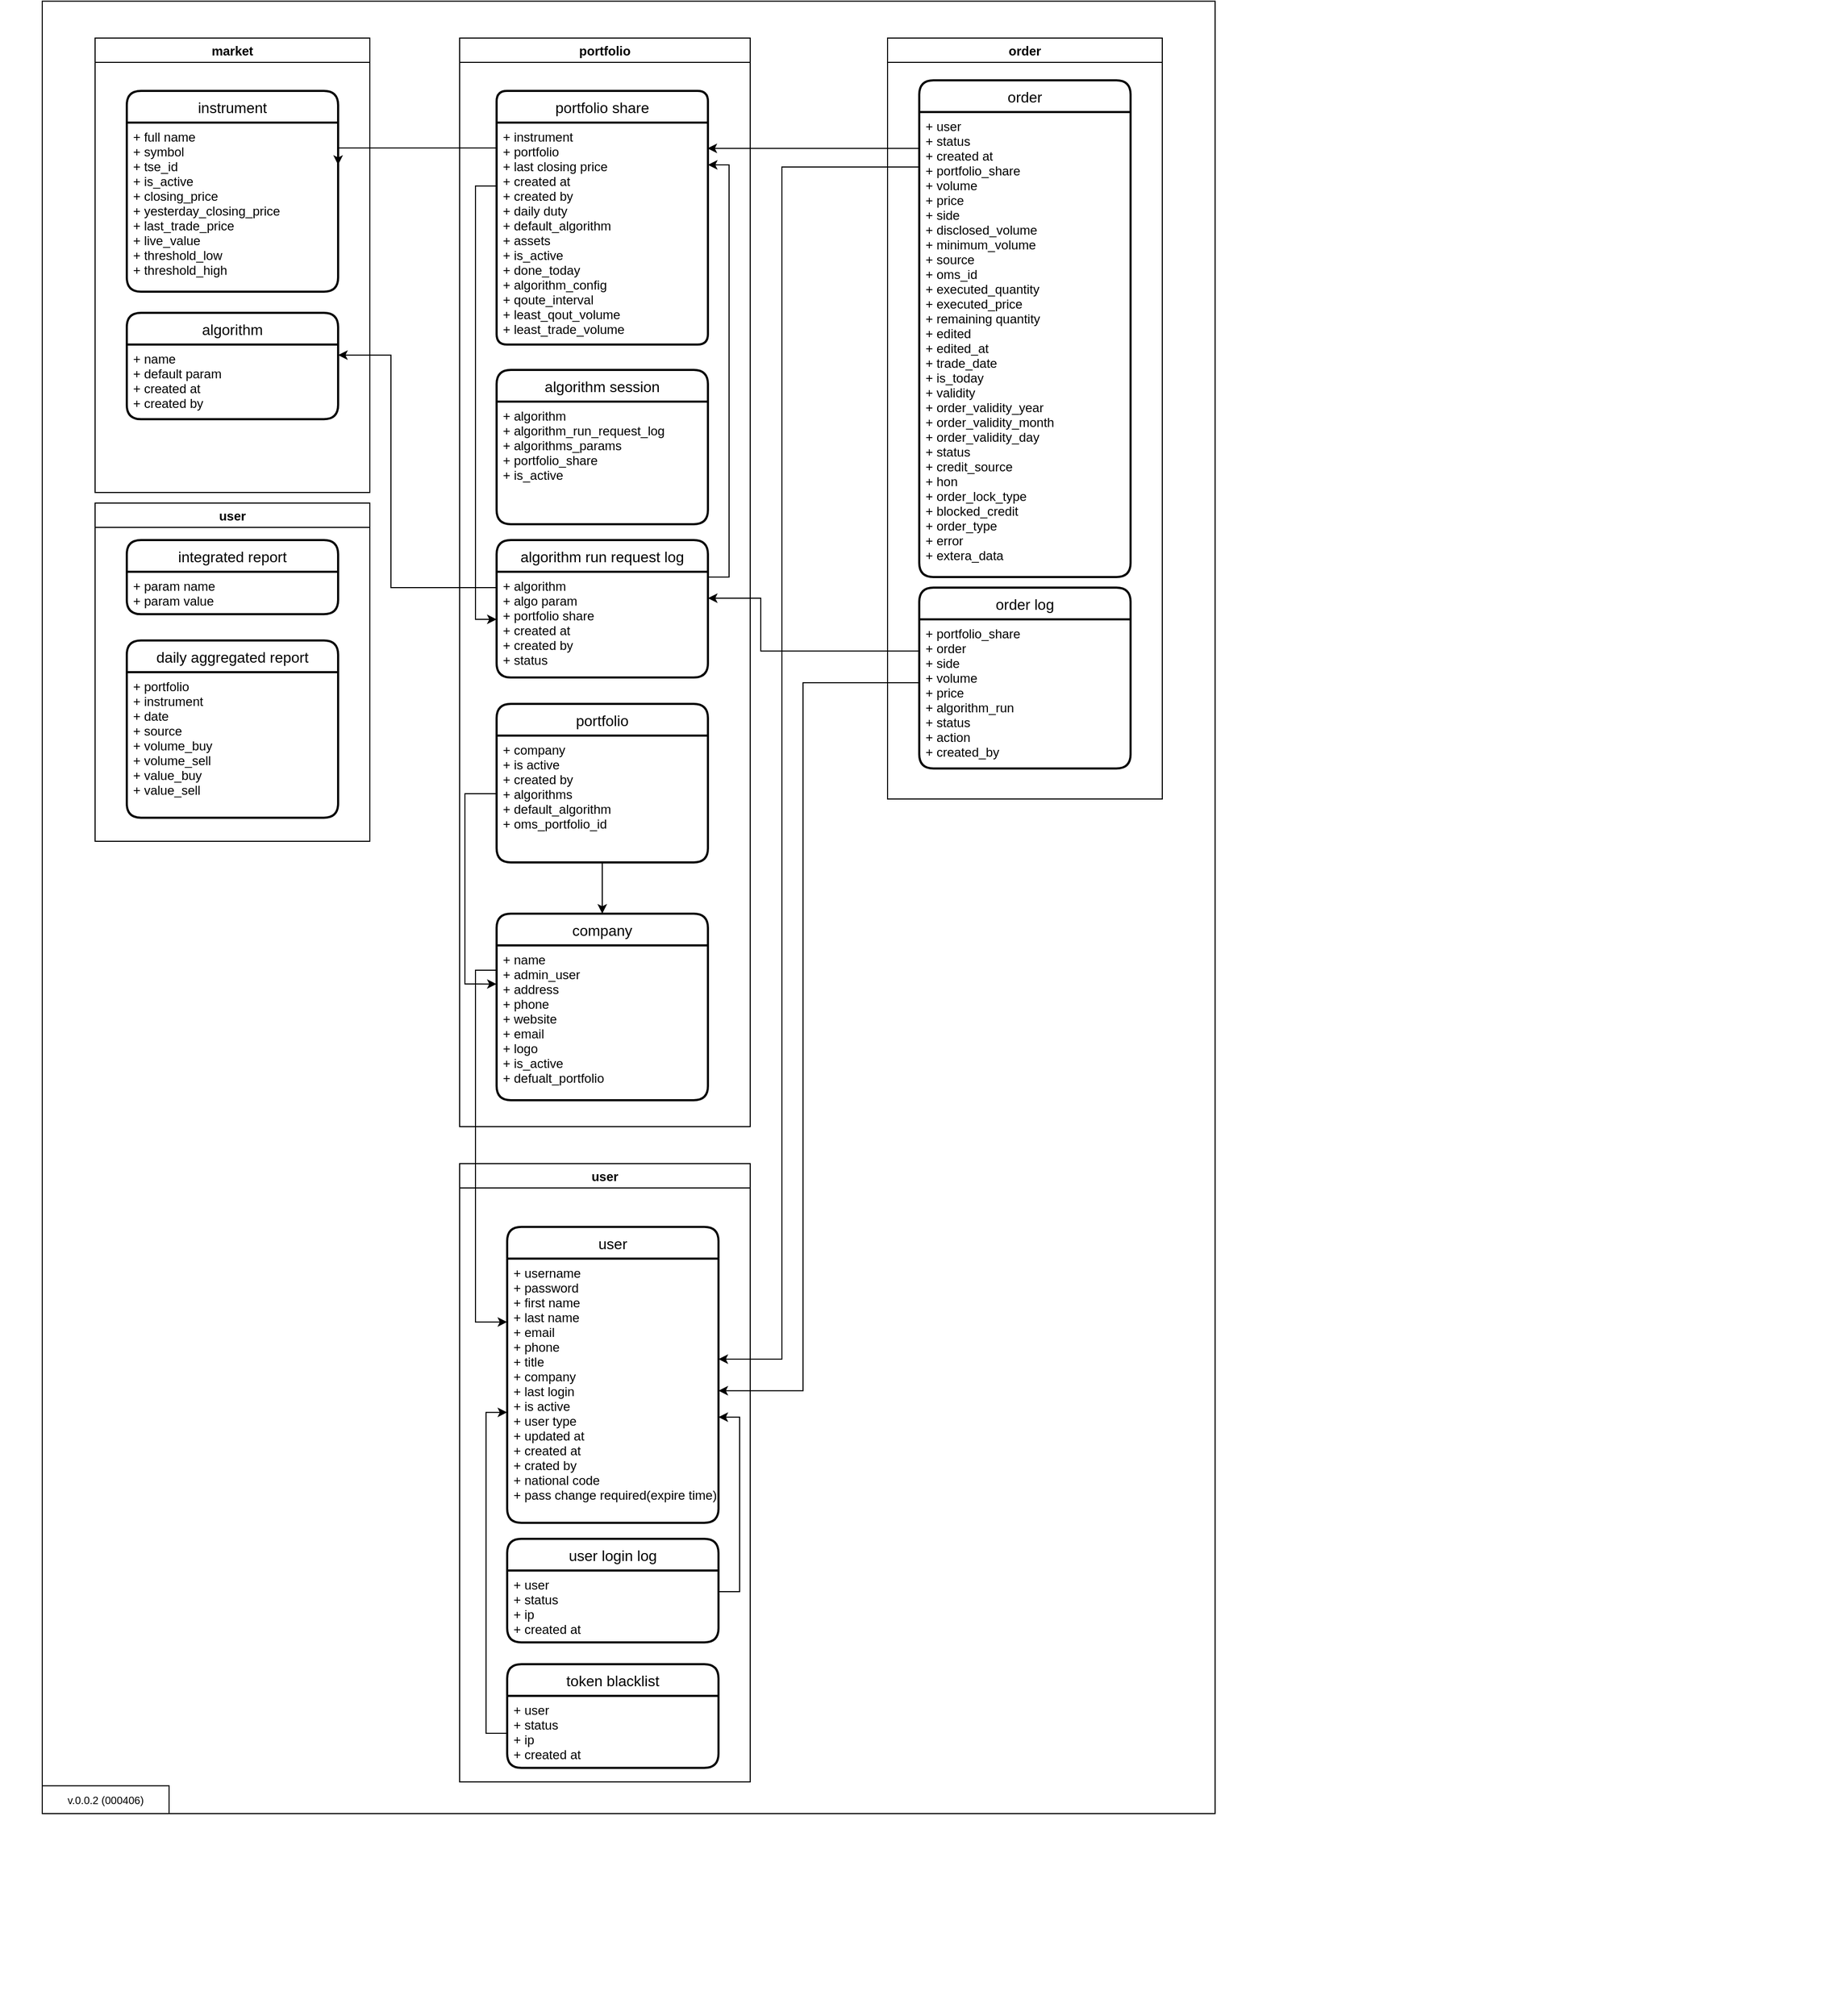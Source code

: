 <mxfile version="20.4.1" type="google"><diagram name="Page-1" id="e56a1550-8fbb-45ad-956c-1786394a9013"><mxGraphModel grid="1" page="1" gridSize="10" guides="1" tooltips="1" connect="1" arrows="1" fold="1" pageScale="1" pageWidth="1100" pageHeight="850" background="none" math="0" shadow="0"><root><mxCell id="0"/><mxCell id="1" parent="0"/><mxCell id="Ojq0Kn9BKZCCwmksE46w-7" value="" style="group" connectable="0" vertex="1" parent="1"><mxGeometry x="-680" y="340" width="1730" height="1410" as="geometry"/></mxCell><mxCell id="weUH3wbq9uwJkwprFXgV-5" value="" style="rounded=0;whiteSpace=wrap;html=1;" vertex="1" parent="Ojq0Kn9BKZCCwmksE46w-7"><mxGeometry x="40" y="-494.85" width="1110" height="1714.85" as="geometry"/></mxCell><mxCell id="Ojq0Kn9BKZCCwmksE46w-6" value="&lt;font style=&quot;font-size: 10px;&quot;&gt;v.0.0.2 (000406)&lt;/font&gt;" style="rounded=0;whiteSpace=wrap;html=1;fontSize=8;" vertex="1" parent="Ojq0Kn9BKZCCwmksE46w-7"><mxGeometry x="40" y="1193.684" width="120" height="26.316" as="geometry"/></mxCell><mxCell id="FhL_2IaiKYx9oXimA_HQ-71" value="user" style="swimlane;childLayout=stackLayout;horizontal=1;startSize=30;horizontalStack=0;rounded=1;fontSize=14;fontStyle=0;strokeWidth=2;resizeParent=0;resizeLast=1;shadow=0;dashed=0;align=center;" vertex="1" parent="Ojq0Kn9BKZCCwmksE46w-7"><mxGeometry x="480" y="664.85" width="200" height="280" as="geometry"/></mxCell><mxCell id="FhL_2IaiKYx9oXimA_HQ-72" value="+ username&#10;+ password&#10;+ first name&#10;+ last name&#10;+ email&#10;+ phone&#10;+ title&#10;+ company&#10;+ last login&#10;+ is active&#10;+ user type&#10;+ updated at&#10;+ created at&#10;+ crated by&#10;+ national code&#10;+ pass change required(expire time)" style="align=left;strokeColor=none;fillColor=none;spacingLeft=4;fontSize=12;verticalAlign=top;resizable=0;rotatable=0;part=1;" vertex="1" parent="FhL_2IaiKYx9oXimA_HQ-71"><mxGeometry y="30" width="200" height="250" as="geometry"/></mxCell><mxCell id="Ojq0Kn9BKZCCwmksE46w-67" style="edgeStyle=orthogonalEdgeStyle;rounded=0;orthogonalLoop=1;jettySize=auto;html=1;" edge="1" parent="Ojq0Kn9BKZCCwmksE46w-7" source="FhL_2IaiKYx9oXimA_HQ-89"><mxGeometry relative="1" as="geometry"><mxPoint x="680" y="844.85" as="targetPoint"/><Array as="points"><mxPoint x="700" y="1010"/><mxPoint x="700" y="845"/></Array></mxGeometry></mxCell><mxCell id="ed2oazLyJM11dxkrpjdo-8" style="edgeStyle=orthogonalEdgeStyle;rounded=0;orthogonalLoop=1;jettySize=auto;html=1;entryX=0;entryY=0.582;entryDx=0;entryDy=0;entryPerimeter=0;" edge="1" parent="Ojq0Kn9BKZCCwmksE46w-7" source="ed2oazLyJM11dxkrpjdo-5" target="FhL_2IaiKYx9oXimA_HQ-72"><mxGeometry relative="1" as="geometry"><Array as="points"><mxPoint x="460" y="1144"/><mxPoint x="460" y="840"/></Array></mxGeometry></mxCell><mxCell id="ed2oazLyJM11dxkrpjdo-10" value="user" style="swimlane;" vertex="1" parent="Ojq0Kn9BKZCCwmksE46w-7"><mxGeometry x="435" y="605" width="275" height="585" as="geometry"><mxRectangle x="290" y="-80" width="140" height="30" as="alternateBounds"/></mxGeometry></mxCell><mxCell id="FhL_2IaiKYx9oXimA_HQ-105" value="order log" style="swimlane;childLayout=stackLayout;horizontal=1;startSize=30;horizontalStack=0;rounded=1;fontSize=14;fontStyle=0;strokeWidth=2;resizeParent=0;resizeLast=1;shadow=0;dashed=0;align=center;" vertex="1" parent="Ojq0Kn9BKZCCwmksE46w-7"><mxGeometry x="870" y="60" width="200" height="171.15" as="geometry"/></mxCell><mxCell id="FhL_2IaiKYx9oXimA_HQ-106" value="+ portfolio_share&#10;+ order&#10;+ side&#10;+ volume&#10;+ price&#10;+ algorithm_run&#10;+ status&#10;+ action&#10;+ created_by" style="align=left;strokeColor=none;fillColor=none;spacingLeft=4;fontSize=12;verticalAlign=top;resizable=0;rotatable=0;part=1;" vertex="1" parent="FhL_2IaiKYx9oXimA_HQ-105"><mxGeometry y="30" width="200" height="141.15" as="geometry"/></mxCell><mxCell id="Ojq0Kn9BKZCCwmksE46w-77" style="edgeStyle=orthogonalEdgeStyle;rounded=0;orthogonalLoop=1;jettySize=auto;html=1;entryX=1;entryY=0.5;entryDx=0;entryDy=0;" edge="1" parent="Ojq0Kn9BKZCCwmksE46w-7" source="FhL_2IaiKYx9oXimA_HQ-106" target="FhL_2IaiKYx9oXimA_HQ-72"><mxGeometry relative="1" as="geometry"><mxPoint x="660" y="590" as="targetPoint"/><Array as="points"><mxPoint x="760" y="150"/><mxPoint x="760" y="820"/></Array></mxGeometry></mxCell><mxCell id="FhL_2IaiKYx9oXimA_HQ-75" value="portfolio" style="swimlane;childLayout=stackLayout;horizontal=1;startSize=30;horizontalStack=0;rounded=1;fontSize=14;fontStyle=0;strokeWidth=2;resizeParent=0;resizeLast=1;shadow=0;dashed=0;align=center;" vertex="1" parent="Ojq0Kn9BKZCCwmksE46w-7"><mxGeometry x="470" y="170" width="200" height="150" as="geometry"/></mxCell><mxCell id="FhL_2IaiKYx9oXimA_HQ-76" value="+ company&#10;+ is active&#10;+ created by&#10;+ algorithms&#10;+ default_algorithm&#10;+ oms_portfolio_id" style="align=left;strokeColor=none;fillColor=none;spacingLeft=4;fontSize=12;verticalAlign=top;resizable=0;rotatable=0;part=1;" vertex="1" parent="FhL_2IaiKYx9oXimA_HQ-75"><mxGeometry y="30" width="200" height="120" as="geometry"/></mxCell><mxCell id="FhL_2IaiKYx9oXimA_HQ-73" value="company" style="swimlane;childLayout=stackLayout;horizontal=1;startSize=30;horizontalStack=0;rounded=1;fontSize=14;fontStyle=0;strokeWidth=2;resizeParent=0;resizeLast=1;shadow=0;dashed=0;align=center;" vertex="1" parent="Ojq0Kn9BKZCCwmksE46w-7"><mxGeometry x="470" y="368.48" width="200" height="176.52" as="geometry"/></mxCell><mxCell id="FhL_2IaiKYx9oXimA_HQ-74" value="+ name&#10;+ admin_user&#10;+ address&#10;+ phone&#10;+ website&#10;+ email&#10;+ logo&#10;+ is_active&#10;+ defualt_portfolio" style="align=left;strokeColor=none;fillColor=none;spacingLeft=4;fontSize=12;verticalAlign=top;resizable=0;rotatable=0;part=1;" vertex="1" parent="FhL_2IaiKYx9oXimA_HQ-73"><mxGeometry y="30" width="200" height="146.52" as="geometry"/></mxCell><mxCell id="Ojq0Kn9BKZCCwmksE46w-68" style="edgeStyle=orthogonalEdgeStyle;rounded=0;orthogonalLoop=1;jettySize=auto;html=1;entryX=0;entryY=0.24;entryDx=0;entryDy=0;entryPerimeter=0;" edge="1" parent="Ojq0Kn9BKZCCwmksE46w-7" source="FhL_2IaiKYx9oXimA_HQ-74" target="FhL_2IaiKYx9oXimA_HQ-72"><mxGeometry relative="1" as="geometry"><mxPoint x="470" y="495" as="targetPoint"/><Array as="points"><mxPoint x="450" y="422"/><mxPoint x="450" y="755"/></Array></mxGeometry></mxCell><mxCell id="Ojq0Kn9BKZCCwmksE46w-71" style="edgeStyle=orthogonalEdgeStyle;rounded=0;orthogonalLoop=1;jettySize=auto;html=1;entryX=0;entryY=0.25;entryDx=0;entryDy=0;" edge="1" parent="Ojq0Kn9BKZCCwmksE46w-7" source="FhL_2IaiKYx9oXimA_HQ-75" target="FhL_2IaiKYx9oXimA_HQ-74"><mxGeometry relative="1" as="geometry"><Array as="points"><mxPoint x="440" y="255"/><mxPoint x="440" y="435"/><mxPoint x="450" y="435"/></Array></mxGeometry></mxCell><mxCell id="FhL_2IaiKYx9oXimA_HQ-86" style="edgeStyle=orthogonalEdgeStyle;rounded=0;orthogonalLoop=1;jettySize=auto;html=1;entryX=0.5;entryY=0;entryDx=0;entryDy=0;" edge="1" parent="Ojq0Kn9BKZCCwmksE46w-7" source="FhL_2IaiKYx9oXimA_HQ-76" target="FhL_2IaiKYx9oXimA_HQ-73"><mxGeometry relative="1" as="geometry"/></mxCell><mxCell id="FhL_2IaiKYx9oXimA_HQ-65" value="algorithm run request log" style="swimlane;childLayout=stackLayout;horizontal=1;startSize=30;horizontalStack=0;rounded=1;fontSize=14;fontStyle=0;strokeWidth=2;resizeParent=0;resizeLast=1;shadow=0;dashed=0;align=center;" vertex="1" parent="Ojq0Kn9BKZCCwmksE46w-7"><mxGeometry x="470" y="15" width="200" height="130" as="geometry"/></mxCell><mxCell id="FhL_2IaiKYx9oXimA_HQ-66" value="+ algorithm&#10;+ algo param&#10;+ portfolio share&#10;+ created at&#10;+ created by&#10;+ status" style="align=left;strokeColor=none;fillColor=none;spacingLeft=4;fontSize=12;verticalAlign=top;resizable=0;rotatable=0;part=1;" vertex="1" parent="FhL_2IaiKYx9oXimA_HQ-65"><mxGeometry y="30" width="200" height="100" as="geometry"/></mxCell><mxCell id="Ojq0Kn9BKZCCwmksE46w-66" style="edgeStyle=orthogonalEdgeStyle;rounded=0;orthogonalLoop=1;jettySize=auto;html=1;exitX=0;exitY=0.25;exitDx=0;exitDy=0;entryX=1;entryY=0.25;entryDx=0;entryDy=0;" edge="1" parent="Ojq0Kn9BKZCCwmksE46w-7" source="FhL_2IaiKYx9oXimA_HQ-106" target="FhL_2IaiKYx9oXimA_HQ-66"><mxGeometry relative="1" as="geometry"><mxPoint x="670" y="-99" as="targetPoint"/><Array as="points"><mxPoint x="870" y="120"/><mxPoint x="720" y="120"/><mxPoint x="720" y="70"/></Array></mxGeometry></mxCell><mxCell id="FhL_2IaiKYx9oXimA_HQ-77" value="portfolio share" style="swimlane;childLayout=stackLayout;horizontal=1;startSize=30;horizontalStack=0;rounded=1;fontSize=14;fontStyle=0;strokeWidth=2;resizeParent=0;resizeLast=1;shadow=0;dashed=0;align=center;arcSize=11;" vertex="1" parent="Ojq0Kn9BKZCCwmksE46w-7"><mxGeometry x="470" y="-410" width="200" height="240" as="geometry"/></mxCell><mxCell id="FhL_2IaiKYx9oXimA_HQ-78" value="+ instrument&#10;+ portfolio&#10;+ last closing price&#10;+ created at&#10;+ created by&#10;+ daily duty&#10;+ default_algorithm&#10;+ assets&#10;+ is_active&#10;+ done_today&#10;+ algorithm_config&#10;+ qoute_interval&#10;+ least_qout_volume&#10;+ least_trade_volume" style="align=left;strokeColor=none;fillColor=none;spacingLeft=4;fontSize=12;verticalAlign=top;resizable=0;rotatable=0;part=1;" vertex="1" parent="FhL_2IaiKYx9oXimA_HQ-77"><mxGeometry y="30" width="200" height="210" as="geometry"/></mxCell><mxCell id="FhL_2IaiKYx9oXimA_HQ-88" value="user login log" style="swimlane;childLayout=stackLayout;horizontal=1;startSize=30;horizontalStack=0;rounded=1;fontSize=14;fontStyle=0;strokeWidth=2;resizeParent=0;resizeLast=1;shadow=0;dashed=0;align=center;" vertex="1" parent="Ojq0Kn9BKZCCwmksE46w-7"><mxGeometry x="480" y="960" width="200" height="98.03" as="geometry"/></mxCell><mxCell id="FhL_2IaiKYx9oXimA_HQ-89" value="+ user&#10;+ status&#10;+ ip&#10;+ created at" style="align=left;strokeColor=none;fillColor=none;spacingLeft=4;fontSize=12;verticalAlign=top;resizable=0;rotatable=0;part=1;" vertex="1" parent="FhL_2IaiKYx9oXimA_HQ-88"><mxGeometry y="30" width="200" height="68.03" as="geometry"/></mxCell><mxCell id="ed2oazLyJM11dxkrpjdo-4" value="token blacklist" style="swimlane;childLayout=stackLayout;horizontal=1;startSize=30;horizontalStack=0;rounded=1;fontSize=14;fontStyle=0;strokeWidth=2;resizeParent=0;resizeLast=1;shadow=0;dashed=0;align=center;" vertex="1" parent="Ojq0Kn9BKZCCwmksE46w-7"><mxGeometry x="480" y="1078.68" width="200" height="98.03" as="geometry"/></mxCell><mxCell id="ed2oazLyJM11dxkrpjdo-5" value="+ user&#10;+ status&#10;+ ip&#10;+ created at" style="align=left;strokeColor=none;fillColor=none;spacingLeft=4;fontSize=12;verticalAlign=top;resizable=0;rotatable=0;part=1;" vertex="1" parent="ed2oazLyJM11dxkrpjdo-4"><mxGeometry y="30" width="200" height="68.03" as="geometry"/></mxCell><mxCell id="FhL_2IaiKYx9oXimA_HQ-102" value="integrated report" style="swimlane;childLayout=stackLayout;horizontal=1;startSize=30;horizontalStack=0;rounded=1;fontSize=14;fontStyle=0;strokeWidth=2;resizeParent=0;resizeLast=1;shadow=0;dashed=0;align=center;" vertex="1" parent="Ojq0Kn9BKZCCwmksE46w-7"><mxGeometry x="120" y="14.999" width="200" height="70.175" as="geometry"/></mxCell><mxCell id="FhL_2IaiKYx9oXimA_HQ-103" value="+ param name&#10;+ param value" style="align=left;strokeColor=none;fillColor=none;spacingLeft=4;fontSize=12;verticalAlign=top;resizable=0;rotatable=0;part=1;" vertex="1" parent="FhL_2IaiKYx9oXimA_HQ-102"><mxGeometry y="30" width="200" height="40.175" as="geometry"/></mxCell><mxCell id="ed2oazLyJM11dxkrpjdo-32" value="daily aggregated report" style="swimlane;childLayout=stackLayout;horizontal=1;startSize=30;horizontalStack=0;rounded=1;fontSize=14;fontStyle=0;strokeWidth=2;resizeParent=0;resizeLast=1;shadow=0;dashed=0;align=center;" vertex="1" parent="Ojq0Kn9BKZCCwmksE46w-7"><mxGeometry x="120" y="110.0" width="200" height="167.7" as="geometry"/></mxCell><mxCell id="ed2oazLyJM11dxkrpjdo-33" value="+ portfolio&#10;+ instrument&#10;+ date&#10;+ source&#10;+ volume_buy&#10;+ volume_sell&#10;+ value_buy&#10;+ value_sell" style="align=left;strokeColor=none;fillColor=none;spacingLeft=4;fontSize=12;verticalAlign=top;resizable=0;rotatable=0;part=1;" vertex="1" parent="ed2oazLyJM11dxkrpjdo-32"><mxGeometry y="30" width="200" height="137.7" as="geometry"/></mxCell><mxCell id="FhL_2IaiKYx9oXimA_HQ-68" value="algorithm" style="swimlane;childLayout=stackLayout;horizontal=1;startSize=30;horizontalStack=0;rounded=1;fontSize=14;fontStyle=0;strokeWidth=2;resizeParent=0;resizeLast=1;shadow=0;dashed=0;align=center;" vertex="1" parent="Ojq0Kn9BKZCCwmksE46w-7"><mxGeometry x="120" y="-200" width="200" height="100.67" as="geometry"/></mxCell><mxCell id="FhL_2IaiKYx9oXimA_HQ-69" value="+ name&#10;+ default param&#10;+ created at&#10;+ created by" style="align=left;strokeColor=none;fillColor=none;spacingLeft=4;fontSize=12;verticalAlign=top;resizable=0;rotatable=0;part=1;" vertex="1" parent="FhL_2IaiKYx9oXimA_HQ-68"><mxGeometry y="30" width="200" height="70.67" as="geometry"/></mxCell><mxCell id="Ojq0Kn9BKZCCwmksE46w-65" style="edgeStyle=orthogonalEdgeStyle;rounded=0;orthogonalLoop=1;jettySize=auto;html=1;" edge="1" parent="Ojq0Kn9BKZCCwmksE46w-7" source="FhL_2IaiKYx9oXimA_HQ-65" target="FhL_2IaiKYx9oXimA_HQ-69"><mxGeometry relative="1" as="geometry"><mxPoint x="450" y="140" as="targetPoint"/><Array as="points"><mxPoint x="370" y="60"/><mxPoint x="370" y="-160"/></Array></mxGeometry></mxCell><mxCell id="ed2oazLyJM11dxkrpjdo-14" value="portfolio" style="swimlane;" vertex="1" parent="Ojq0Kn9BKZCCwmksE46w-7"><mxGeometry x="435" y="-460" width="275" height="1030" as="geometry"><mxRectangle x="290" y="-80" width="140" height="30" as="alternateBounds"/></mxGeometry></mxCell><mxCell id="mnZ0tch9__4pZrOc3_ZK-23" value="algorithm session" style="swimlane;childLayout=stackLayout;horizontal=1;startSize=30;horizontalStack=0;rounded=1;fontSize=14;fontStyle=0;strokeWidth=2;resizeParent=0;resizeLast=1;shadow=0;dashed=0;align=center;" vertex="1" parent="Ojq0Kn9BKZCCwmksE46w-7"><mxGeometry x="470" y="-146.0" width="200" height="146" as="geometry"/></mxCell><mxCell id="mnZ0tch9__4pZrOc3_ZK-24" value="+ algorithm&#10;+ algorithm_run_request_log&#10;+ algorithms_params&#10;+ portfolio_share&#10;+ is_active" style="align=left;strokeColor=none;fillColor=none;spacingLeft=4;fontSize=12;verticalAlign=top;resizable=0;rotatable=0;part=1;" vertex="1" parent="mnZ0tch9__4pZrOc3_ZK-23"><mxGeometry y="30" width="200" height="116" as="geometry"/></mxCell><mxCell id="Ojq0Kn9BKZCCwmksE46w-81" value="instrument" style="swimlane;childLayout=stackLayout;horizontal=1;startSize=30;horizontalStack=0;rounded=1;fontSize=14;fontStyle=0;strokeWidth=2;resizeParent=0;resizeLast=1;shadow=0;dashed=0;align=center;" vertex="1" parent="1"><mxGeometry x="-560" y="-70" width="200" height="190" as="geometry"/></mxCell><mxCell id="Ojq0Kn9BKZCCwmksE46w-82" value="+ full name&#10;+ symbol&#10;+ tse_id&#10;+ is_active&#10;+ closing_price&#10;+ yesterday_closing_price&#10;+ last_trade_price&#10;+ live_value&#10;+ threshold_low&#10;+ threshold_high" style="align=left;strokeColor=none;fillColor=none;spacingLeft=4;fontSize=12;verticalAlign=top;resizable=0;rotatable=0;part=1;" vertex="1" parent="Ojq0Kn9BKZCCwmksE46w-81"><mxGeometry y="30" width="200" height="160" as="geometry"/></mxCell><mxCell id="oCl4e13ZSkawuXa5ILKf-10" value="market" style="swimlane;" vertex="1" parent="1"><mxGeometry x="-590" y="-120" width="260" height="430" as="geometry"><mxRectangle x="290" y="-80" width="140" height="30" as="alternateBounds"/></mxGeometry></mxCell><mxCell id="Ojq0Kn9BKZCCwmksE46w-84" style="edgeStyle=orthogonalEdgeStyle;rounded=0;orthogonalLoop=1;jettySize=auto;html=1;entryX=1;entryY=0.25;entryDx=0;entryDy=0;" edge="1" parent="1" source="FhL_2IaiKYx9oXimA_HQ-78" target="Ojq0Kn9BKZCCwmksE46w-82"><mxGeometry relative="1" as="geometry"><Array as="points"><mxPoint x="-230" y="-16"/><mxPoint x="-230" y="-16"/></Array><mxPoint x="-310" y="70" as="targetPoint"/></mxGeometry></mxCell><mxCell id="ed2oazLyJM11dxkrpjdo-30" style="edgeStyle=orthogonalEdgeStyle;rounded=0;orthogonalLoop=1;jettySize=auto;html=1;entryX=0.998;entryY=0.116;entryDx=0;entryDy=0;entryPerimeter=0;" edge="1" parent="1" source="kwsHj_hLuQ8JDOZ5IwDq-1" target="FhL_2IaiKYx9oXimA_HQ-78"><mxGeometry relative="1" as="geometry"><Array as="points"><mxPoint x="110" y="-15"/></Array></mxGeometry></mxCell><mxCell id="kwsHj_hLuQ8JDOZ5IwDq-1" value="order" style="swimlane;childLayout=stackLayout;horizontal=1;startSize=30;horizontalStack=0;rounded=1;fontSize=14;fontStyle=0;strokeWidth=2;resizeParent=0;resizeLast=1;shadow=0;dashed=0;align=center;" vertex="1" parent="1"><mxGeometry x="190" y="-80" width="200" height="470" as="geometry"/></mxCell><mxCell id="kwsHj_hLuQ8JDOZ5IwDq-2" value="+ user&#10;+ status&#10;+ created at&#10;+ portfolio_share&#10;+ volume&#10;+ price&#10;+ side&#10;+ disclosed_volume&#10;+ minimum_volume&#10;+ source&#10;+ oms_id&#10;+ executed_quantity&#10;+ executed_price&#10;+ remaining quantity&#10;+ edited&#10;+ edited_at&#10;+ trade_date&#10;+ is_today&#10;+ validity&#10;+ order_validity_year&#10;+ order_validity_month&#10;+ order_validity_day&#10;+ status&#10;+ credit_source&#10;+ hon&#10;+ order_lock_type&#10;+ blocked_credit&#10;+ order_type&#10;+ error&#10;+ extera_data&#10;&#10;" style="align=left;strokeColor=none;fillColor=none;spacingLeft=4;fontSize=12;verticalAlign=top;resizable=0;rotatable=0;part=1;" vertex="1" parent="kwsHj_hLuQ8JDOZ5IwDq-1"><mxGeometry y="30" width="200" height="440" as="geometry"/></mxCell><mxCell id="ed2oazLyJM11dxkrpjdo-1" value="order" style="swimlane;" vertex="1" parent="1"><mxGeometry x="160" y="-120" width="260" height="720" as="geometry"><mxRectangle x="290" y="-80" width="140" height="30" as="alternateBounds"/></mxGeometry></mxCell><mxCell id="Ojq0Kn9BKZCCwmksE46w-72" style="edgeStyle=orthogonalEdgeStyle;rounded=0;orthogonalLoop=1;jettySize=auto;html=1;" edge="1" parent="1" source="FhL_2IaiKYx9oXimA_HQ-78"><mxGeometry relative="1" as="geometry"><mxPoint x="-210" y="430" as="targetPoint"/><Array as="points"><mxPoint x="-230" y="20"/><mxPoint x="-230" y="430"/><mxPoint x="-210" y="430"/></Array></mxGeometry></mxCell><mxCell id="Ojq0Kn9BKZCCwmksE46w-88" style="edgeStyle=orthogonalEdgeStyle;rounded=0;orthogonalLoop=1;jettySize=auto;html=1;" edge="1" parent="1" source="FhL_2IaiKYx9oXimA_HQ-66"><mxGeometry relative="1" as="geometry"><Array as="points"><mxPoint x="10" y="390"/><mxPoint x="10"/></Array><mxPoint x="-10" as="targetPoint"/></mxGeometry></mxCell><mxCell id="ed2oazLyJM11dxkrpjdo-29" style="edgeStyle=orthogonalEdgeStyle;rounded=0;orthogonalLoop=1;jettySize=auto;html=1;" edge="1" parent="1" source="kwsHj_hLuQ8JDOZ5IwDq-2"><mxGeometry relative="1" as="geometry"><Array as="points"><mxPoint x="60" y="2"/><mxPoint x="60" y="1130"/><mxPoint y="1130"/></Array><mxPoint y="1130" as="targetPoint"/></mxGeometry></mxCell><mxCell id="ed2oazLyJM11dxkrpjdo-34" value="user" style="swimlane;" vertex="1" parent="1"><mxGeometry x="-590" y="320" width="260" height="320" as="geometry"><mxRectangle x="290" y="-80" width="140" height="30" as="alternateBounds"/></mxGeometry></mxCell></root></mxGraphModel></diagram></mxfile>